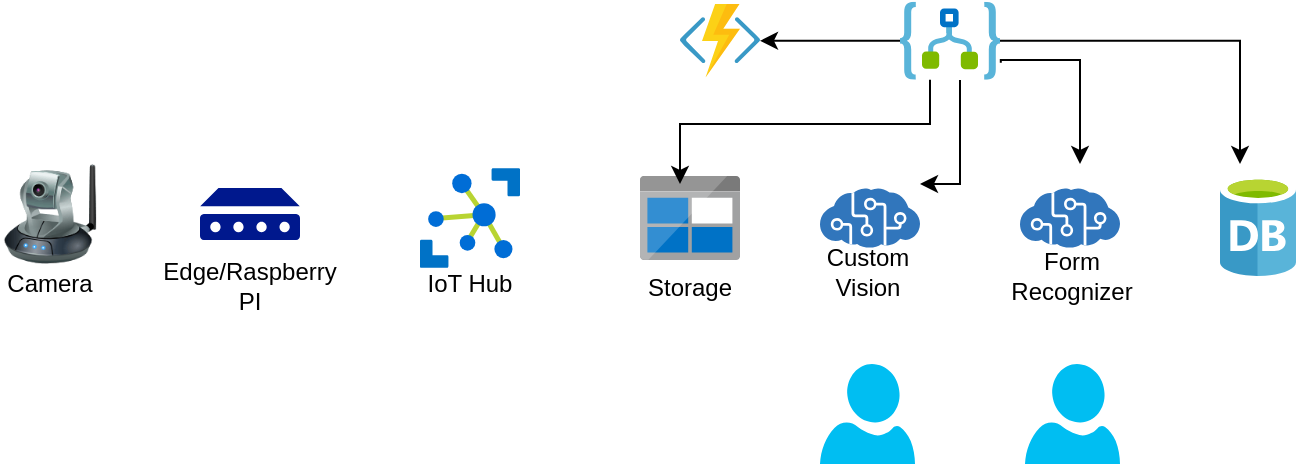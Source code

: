 <mxfile version="14.9.6" type="github">
  <diagram id="MtCcifqgWsF8bFSLHfkf" name="Page-1">
    <mxGraphModel dx="1038" dy="579" grid="1" gridSize="10" guides="1" tooltips="1" connect="1" arrows="1" fold="1" page="1" pageScale="1" pageWidth="850" pageHeight="1100" math="0" shadow="0">
      <root>
        <mxCell id="0" />
        <mxCell id="1" parent="0" />
        <mxCell id="wkmmpEoK6P4Irs7ONP1U-1" value="" style="image;html=1;image=img/lib/clip_art/networking/Ip_Camera_128x128.png" vertex="1" parent="1">
          <mxGeometry x="60" y="240" width="50" height="50" as="geometry" />
        </mxCell>
        <mxCell id="wkmmpEoK6P4Irs7ONP1U-2" value="" style="aspect=fixed;pointerEvents=1;shadow=0;dashed=0;html=1;strokeColor=none;labelPosition=center;verticalLabelPosition=bottom;verticalAlign=top;align=center;fillColor=#00188D;shape=mxgraph.mscae.enterprise.device" vertex="1" parent="1">
          <mxGeometry x="160" y="252" width="50" height="26" as="geometry" />
        </mxCell>
        <mxCell id="wkmmpEoK6P4Irs7ONP1U-3" value="" style="aspect=fixed;html=1;points=[];align=center;image;fontSize=12;image=img/lib/mscae/Cognitive_Services.svg;" vertex="1" parent="1">
          <mxGeometry x="470" y="252" width="50" height="30" as="geometry" />
        </mxCell>
        <mxCell id="wkmmpEoK6P4Irs7ONP1U-4" value="" style="aspect=fixed;html=1;points=[];align=center;image;fontSize=12;image=img/lib/mscae/Cognitive_Services.svg;" vertex="1" parent="1">
          <mxGeometry x="570" y="252" width="50" height="30" as="geometry" />
        </mxCell>
        <mxCell id="wkmmpEoK6P4Irs7ONP1U-5" value="" style="aspect=fixed;html=1;points=[];align=center;image;fontSize=12;image=img/lib/mscae/BlobBlock.svg;" vertex="1" parent="1">
          <mxGeometry x="380" y="246" width="50" height="42" as="geometry" />
        </mxCell>
        <mxCell id="wkmmpEoK6P4Irs7ONP1U-10" value="" style="edgeStyle=orthogonalEdgeStyle;rounded=0;orthogonalLoop=1;jettySize=auto;html=1;" edge="1" parent="1" source="wkmmpEoK6P4Irs7ONP1U-6" target="wkmmpEoK6P4Irs7ONP1U-9">
          <mxGeometry relative="1" as="geometry" />
        </mxCell>
        <mxCell id="wkmmpEoK6P4Irs7ONP1U-11" value="" style="edgeStyle=orthogonalEdgeStyle;rounded=0;orthogonalLoop=1;jettySize=auto;html=1;" edge="1" parent="1" source="wkmmpEoK6P4Irs7ONP1U-6">
          <mxGeometry relative="1" as="geometry">
            <mxPoint x="400" y="250" as="targetPoint" />
            <Array as="points">
              <mxPoint x="525" y="220" />
              <mxPoint x="400" y="220" />
            </Array>
          </mxGeometry>
        </mxCell>
        <mxCell id="wkmmpEoK6P4Irs7ONP1U-13" value="" style="edgeStyle=orthogonalEdgeStyle;rounded=0;orthogonalLoop=1;jettySize=auto;html=1;" edge="1" parent="1" source="wkmmpEoK6P4Irs7ONP1U-6">
          <mxGeometry relative="1" as="geometry">
            <mxPoint x="680" y="240" as="targetPoint" />
            <Array as="points">
              <mxPoint x="680" y="178" />
            </Array>
          </mxGeometry>
        </mxCell>
        <mxCell id="wkmmpEoK6P4Irs7ONP1U-6" value="" style="aspect=fixed;html=1;points=[];align=center;image;fontSize=12;image=img/lib/mscae/Logic_Apps.svg;" vertex="1" parent="1">
          <mxGeometry x="510" y="158.9" width="50" height="39" as="geometry" />
        </mxCell>
        <mxCell id="wkmmpEoK6P4Irs7ONP1U-7" value="" style="aspect=fixed;html=1;points=[];align=center;image;fontSize=12;image=img/lib/mscae/Database_General.svg;" vertex="1" parent="1">
          <mxGeometry x="670" y="246" width="38" height="50" as="geometry" />
        </mxCell>
        <mxCell id="wkmmpEoK6P4Irs7ONP1U-8" value="" style="aspect=fixed;html=1;points=[];align=center;image;fontSize=12;image=img/lib/mscae/Azure_IoT_Hub.svg;" vertex="1" parent="1">
          <mxGeometry x="270" y="242" width="50" height="50" as="geometry" />
        </mxCell>
        <mxCell id="wkmmpEoK6P4Irs7ONP1U-9" value="" style="aspect=fixed;html=1;points=[];align=center;image;fontSize=12;image=img/lib/mscae/Functions.svg;" vertex="1" parent="1">
          <mxGeometry x="400" y="160" width="40" height="36.8" as="geometry" />
        </mxCell>
        <mxCell id="wkmmpEoK6P4Irs7ONP1U-14" value="" style="edgeStyle=orthogonalEdgeStyle;rounded=0;orthogonalLoop=1;jettySize=auto;html=1;exitX=1.008;exitY=0.782;exitDx=0;exitDy=0;exitPerimeter=0;" edge="1" parent="1" source="wkmmpEoK6P4Irs7ONP1U-6">
          <mxGeometry relative="1" as="geometry">
            <mxPoint x="570" y="188.4" as="sourcePoint" />
            <mxPoint x="600" y="240" as="targetPoint" />
            <Array as="points">
              <mxPoint x="560" y="188" />
              <mxPoint x="600" y="188" />
            </Array>
          </mxGeometry>
        </mxCell>
        <mxCell id="wkmmpEoK6P4Irs7ONP1U-15" value="" style="edgeStyle=orthogonalEdgeStyle;rounded=0;orthogonalLoop=1;jettySize=auto;html=1;" edge="1" parent="1">
          <mxGeometry relative="1" as="geometry">
            <mxPoint x="540" y="198" as="sourcePoint" />
            <mxPoint x="520" y="250" as="targetPoint" />
            <Array as="points">
              <mxPoint x="540" y="250" />
            </Array>
          </mxGeometry>
        </mxCell>
        <mxCell id="wkmmpEoK6P4Irs7ONP1U-16" value="" style="verticalLabelPosition=bottom;html=1;verticalAlign=top;align=center;strokeColor=none;fillColor=#00BEF2;shape=mxgraph.azure.user;" vertex="1" parent="1">
          <mxGeometry x="470" y="340" width="47.5" height="50" as="geometry" />
        </mxCell>
        <mxCell id="wkmmpEoK6P4Irs7ONP1U-17" value="" style="verticalLabelPosition=bottom;html=1;verticalAlign=top;align=center;strokeColor=none;fillColor=#00BEF2;shape=mxgraph.azure.user;" vertex="1" parent="1">
          <mxGeometry x="572.5" y="340" width="47.5" height="50" as="geometry" />
        </mxCell>
        <mxCell id="wkmmpEoK6P4Irs7ONP1U-18" value="Storage" style="text;html=1;strokeColor=none;fillColor=none;align=center;verticalAlign=middle;whiteSpace=wrap;rounded=0;" vertex="1" parent="1">
          <mxGeometry x="385" y="292" width="40" height="20" as="geometry" />
        </mxCell>
        <mxCell id="wkmmpEoK6P4Irs7ONP1U-19" value="Custom Vision" style="text;html=1;strokeColor=none;fillColor=none;align=center;verticalAlign=middle;whiteSpace=wrap;rounded=0;" vertex="1" parent="1">
          <mxGeometry x="473.75" y="284" width="40" height="20" as="geometry" />
        </mxCell>
        <mxCell id="wkmmpEoK6P4Irs7ONP1U-20" value="Form Recognizer" style="text;html=1;strokeColor=none;fillColor=none;align=center;verticalAlign=middle;whiteSpace=wrap;rounded=0;" vertex="1" parent="1">
          <mxGeometry x="576" y="286" width="40" height="20" as="geometry" />
        </mxCell>
        <mxCell id="wkmmpEoK6P4Irs7ONP1U-21" value="IoT Hub" style="text;html=1;strokeColor=none;fillColor=none;align=center;verticalAlign=middle;whiteSpace=wrap;rounded=0;" vertex="1" parent="1">
          <mxGeometry x="270" y="290" width="50" height="20" as="geometry" />
        </mxCell>
        <mxCell id="wkmmpEoK6P4Irs7ONP1U-22" value="Edge/Raspberry PI" style="text;html=1;strokeColor=none;fillColor=none;align=center;verticalAlign=middle;whiteSpace=wrap;rounded=0;" vertex="1" parent="1">
          <mxGeometry x="160" y="282" width="50" height="38" as="geometry" />
        </mxCell>
        <mxCell id="wkmmpEoK6P4Irs7ONP1U-23" value="Camera" style="text;html=1;strokeColor=none;fillColor=none;align=center;verticalAlign=middle;whiteSpace=wrap;rounded=0;" vertex="1" parent="1">
          <mxGeometry x="60" y="290" width="50" height="20" as="geometry" />
        </mxCell>
      </root>
    </mxGraphModel>
  </diagram>
</mxfile>
